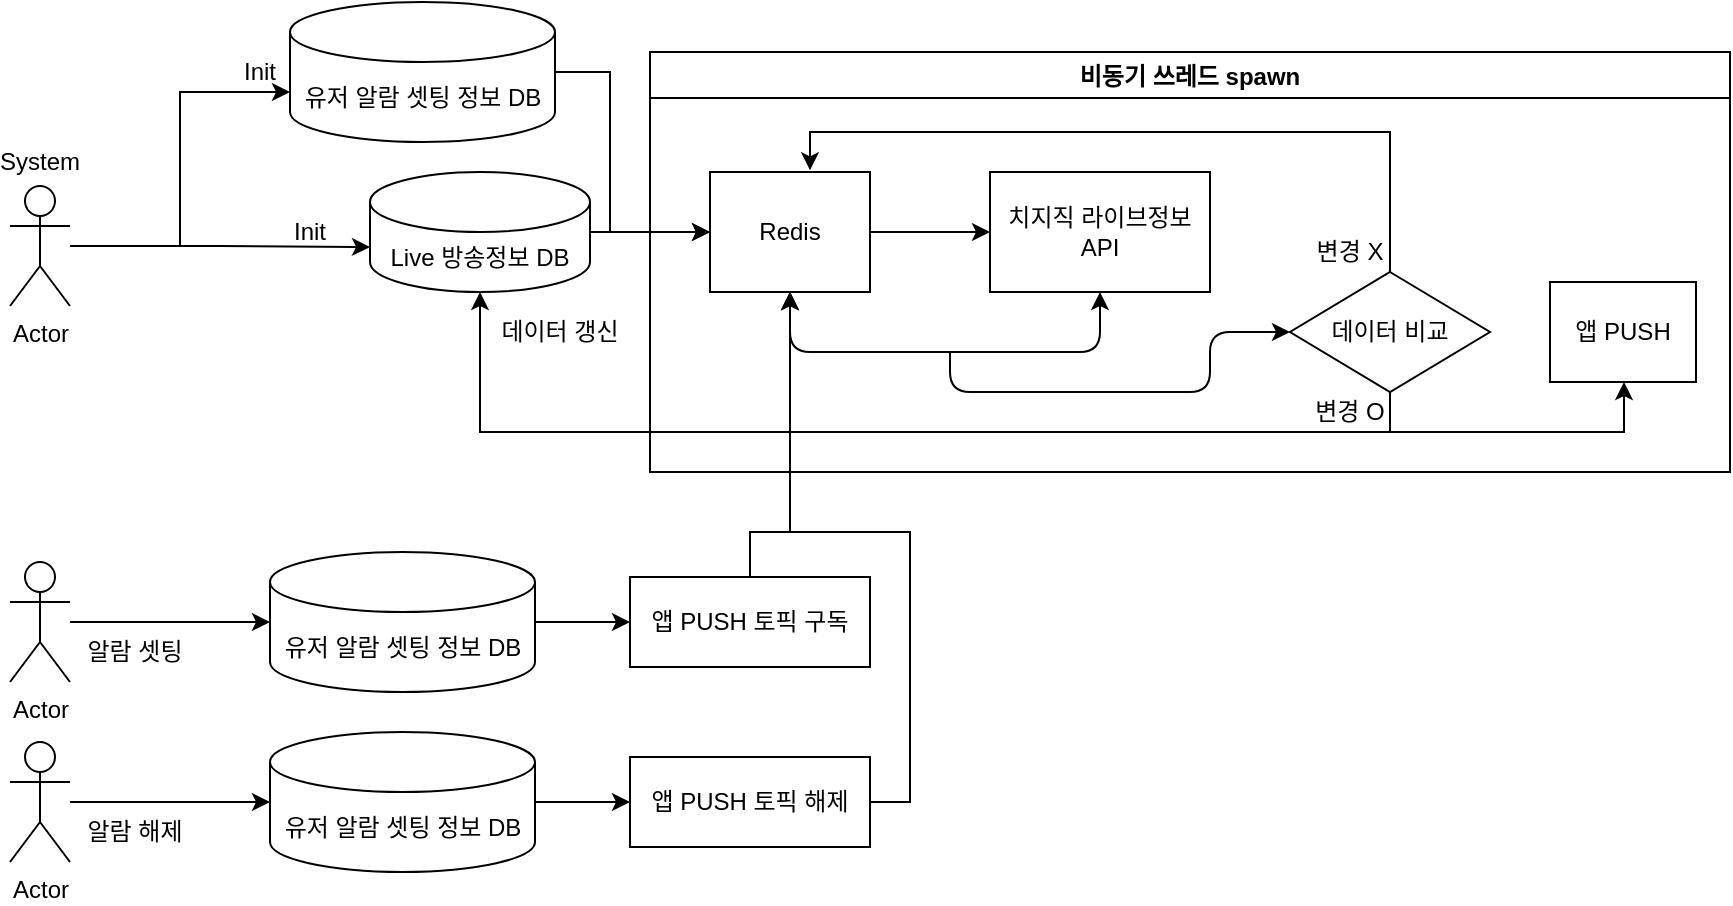 <mxfile version="26.0.11">
  <diagram id="C5RBs43oDa-KdzZeNtuy" name="Page-1">
    <mxGraphModel dx="851" dy="574" grid="1" gridSize="10" guides="1" tooltips="1" connect="1" arrows="1" fold="1" page="1" pageScale="1" pageWidth="827" pageHeight="1169" math="0" shadow="0">
      <root>
        <mxCell id="WIyWlLk6GJQsqaUBKTNV-0" />
        <mxCell id="WIyWlLk6GJQsqaUBKTNV-1" parent="WIyWlLk6GJQsqaUBKTNV-0" />
        <mxCell id="VPWLwuRcQdVPkfl_rOIG-31" style="edgeStyle=orthogonalEdgeStyle;rounded=0;orthogonalLoop=1;jettySize=auto;html=1;entryX=0;entryY=0;entryDx=0;entryDy=37.5;entryPerimeter=0;" parent="WIyWlLk6GJQsqaUBKTNV-1" source="VPWLwuRcQdVPkfl_rOIG-0" target="VPWLwuRcQdVPkfl_rOIG-3" edge="1">
          <mxGeometry relative="1" as="geometry" />
        </mxCell>
        <mxCell id="VPWLwuRcQdVPkfl_rOIG-0" value="Actor" style="shape=umlActor;verticalLabelPosition=bottom;verticalAlign=top;html=1;outlineConnect=0;" parent="WIyWlLk6GJQsqaUBKTNV-1" vertex="1">
          <mxGeometry x="30" y="187" width="30" height="60" as="geometry" />
        </mxCell>
        <mxCell id="VPWLwuRcQdVPkfl_rOIG-2" value="System" style="text;html=1;strokeColor=none;fillColor=none;align=center;verticalAlign=middle;whiteSpace=wrap;rounded=0;" parent="WIyWlLk6GJQsqaUBKTNV-1" vertex="1">
          <mxGeometry x="25" y="165" width="40" height="20" as="geometry" />
        </mxCell>
        <mxCell id="VPWLwuRcQdVPkfl_rOIG-6" style="edgeStyle=orthogonalEdgeStyle;rounded=0;orthogonalLoop=1;jettySize=auto;html=1;entryX=0;entryY=0.5;entryDx=0;entryDy=0;" parent="WIyWlLk6GJQsqaUBKTNV-1" source="VPWLwuRcQdVPkfl_rOIG-3" target="VPWLwuRcQdVPkfl_rOIG-4" edge="1">
          <mxGeometry relative="1" as="geometry" />
        </mxCell>
        <mxCell id="VPWLwuRcQdVPkfl_rOIG-3" value="Live 방송정보 DB" style="shape=cylinder3;whiteSpace=wrap;html=1;boundedLbl=1;backgroundOutline=1;size=15;" parent="WIyWlLk6GJQsqaUBKTNV-1" vertex="1">
          <mxGeometry x="210" y="180" width="110" height="60" as="geometry" />
        </mxCell>
        <mxCell id="VPWLwuRcQdVPkfl_rOIG-7" style="edgeStyle=orthogonalEdgeStyle;rounded=0;orthogonalLoop=1;jettySize=auto;html=1;entryX=0;entryY=0.5;entryDx=0;entryDy=0;" parent="WIyWlLk6GJQsqaUBKTNV-1" source="VPWLwuRcQdVPkfl_rOIG-4" target="VPWLwuRcQdVPkfl_rOIG-5" edge="1">
          <mxGeometry relative="1" as="geometry" />
        </mxCell>
        <mxCell id="VPWLwuRcQdVPkfl_rOIG-4" value="Redis" style="rounded=0;whiteSpace=wrap;html=1;" parent="WIyWlLk6GJQsqaUBKTNV-1" vertex="1">
          <mxGeometry x="380" y="180" width="80" height="60" as="geometry" />
        </mxCell>
        <mxCell id="VPWLwuRcQdVPkfl_rOIG-5" value="치지직 라이브정보 API" style="rounded=0;whiteSpace=wrap;html=1;" parent="WIyWlLk6GJQsqaUBKTNV-1" vertex="1">
          <mxGeometry x="520" y="180" width="110" height="60" as="geometry" />
        </mxCell>
        <mxCell id="VPWLwuRcQdVPkfl_rOIG-10" value="" style="endArrow=classic;startArrow=classic;html=1;exitX=0.5;exitY=1;exitDx=0;exitDy=0;entryX=0.5;entryY=1;entryDx=0;entryDy=0;" parent="WIyWlLk6GJQsqaUBKTNV-1" source="VPWLwuRcQdVPkfl_rOIG-4" target="VPWLwuRcQdVPkfl_rOIG-5" edge="1">
          <mxGeometry width="50" height="50" relative="1" as="geometry">
            <mxPoint x="470" y="300" as="sourcePoint" />
            <mxPoint x="520" y="250" as="targetPoint" />
            <Array as="points">
              <mxPoint x="420" y="270" />
              <mxPoint x="500" y="270" />
              <mxPoint x="575" y="270" />
            </Array>
          </mxGeometry>
        </mxCell>
        <mxCell id="VPWLwuRcQdVPkfl_rOIG-15" style="edgeStyle=orthogonalEdgeStyle;rounded=0;orthogonalLoop=1;jettySize=auto;html=1;entryX=0.625;entryY=-0.014;entryDx=0;entryDy=0;entryPerimeter=0;" parent="WIyWlLk6GJQsqaUBKTNV-1" source="VPWLwuRcQdVPkfl_rOIG-12" target="VPWLwuRcQdVPkfl_rOIG-4" edge="1">
          <mxGeometry relative="1" as="geometry">
            <Array as="points">
              <mxPoint x="720" y="160" />
              <mxPoint x="430" y="160" />
            </Array>
          </mxGeometry>
        </mxCell>
        <mxCell id="VPWLwuRcQdVPkfl_rOIG-19" style="edgeStyle=orthogonalEdgeStyle;rounded=0;orthogonalLoop=1;jettySize=auto;html=1;entryX=0.5;entryY=1;entryDx=0;entryDy=0;entryPerimeter=0;" parent="WIyWlLk6GJQsqaUBKTNV-1" source="VPWLwuRcQdVPkfl_rOIG-12" target="VPWLwuRcQdVPkfl_rOIG-3" edge="1">
          <mxGeometry relative="1" as="geometry">
            <Array as="points">
              <mxPoint x="720" y="310" />
              <mxPoint x="265" y="310" />
            </Array>
          </mxGeometry>
        </mxCell>
        <mxCell id="VPWLwuRcQdVPkfl_rOIG-12" value="데이터 비교" style="rhombus;whiteSpace=wrap;html=1;" parent="WIyWlLk6GJQsqaUBKTNV-1" vertex="1">
          <mxGeometry x="670" y="230" width="100" height="60" as="geometry" />
        </mxCell>
        <mxCell id="VPWLwuRcQdVPkfl_rOIG-13" value="" style="endArrow=classic;html=1;entryX=0;entryY=0.5;entryDx=0;entryDy=0;" parent="WIyWlLk6GJQsqaUBKTNV-1" target="VPWLwuRcQdVPkfl_rOIG-12" edge="1">
          <mxGeometry width="50" height="50" relative="1" as="geometry">
            <mxPoint x="500" y="270" as="sourcePoint" />
            <mxPoint x="610" y="260" as="targetPoint" />
            <Array as="points">
              <mxPoint x="500" y="290" />
              <mxPoint x="570" y="290" />
              <mxPoint x="630" y="290" />
              <mxPoint x="630" y="260" />
            </Array>
          </mxGeometry>
        </mxCell>
        <mxCell id="VPWLwuRcQdVPkfl_rOIG-16" value="변경 X" style="text;html=1;strokeColor=none;fillColor=none;align=center;verticalAlign=middle;whiteSpace=wrap;rounded=0;" parent="WIyWlLk6GJQsqaUBKTNV-1" vertex="1">
          <mxGeometry x="680" y="210" width="40" height="20" as="geometry" />
        </mxCell>
        <mxCell id="VPWLwuRcQdVPkfl_rOIG-23" style="edgeStyle=orthogonalEdgeStyle;rounded=0;orthogonalLoop=1;jettySize=auto;html=1;exitX=1;exitY=1;exitDx=0;exitDy=0;entryX=0.5;entryY=1;entryDx=0;entryDy=0;" parent="WIyWlLk6GJQsqaUBKTNV-1" source="VPWLwuRcQdVPkfl_rOIG-20" target="VPWLwuRcQdVPkfl_rOIG-21" edge="1">
          <mxGeometry relative="1" as="geometry">
            <Array as="points">
              <mxPoint x="837" y="310" />
              <mxPoint x="837" y="285" />
            </Array>
          </mxGeometry>
        </mxCell>
        <mxCell id="VPWLwuRcQdVPkfl_rOIG-20" value="변경 O" style="text;html=1;strokeColor=none;fillColor=none;align=center;verticalAlign=middle;whiteSpace=wrap;rounded=0;" parent="WIyWlLk6GJQsqaUBKTNV-1" vertex="1">
          <mxGeometry x="680" y="290" width="40" height="20" as="geometry" />
        </mxCell>
        <mxCell id="VPWLwuRcQdVPkfl_rOIG-21" value="앱 PUSH" style="rounded=0;whiteSpace=wrap;html=1;" parent="WIyWlLk6GJQsqaUBKTNV-1" vertex="1">
          <mxGeometry x="800" y="235" width="73" height="50" as="geometry" />
        </mxCell>
        <mxCell id="VPWLwuRcQdVPkfl_rOIG-24" value="데이터 갱신" style="text;html=1;strokeColor=none;fillColor=none;align=center;verticalAlign=middle;whiteSpace=wrap;rounded=0;" parent="WIyWlLk6GJQsqaUBKTNV-1" vertex="1">
          <mxGeometry x="270" y="250" width="70" height="20" as="geometry" />
        </mxCell>
        <mxCell id="VPWLwuRcQdVPkfl_rOIG-29" value="Actor" style="shape=umlActor;verticalLabelPosition=bottom;verticalAlign=top;html=1;outlineConnect=0;" parent="WIyWlLk6GJQsqaUBKTNV-1" vertex="1">
          <mxGeometry x="30" y="375" width="30" height="60" as="geometry" />
        </mxCell>
        <mxCell id="VPWLwuRcQdVPkfl_rOIG-30" value="비동기 쓰레드 spawn" style="swimlane;" parent="WIyWlLk6GJQsqaUBKTNV-1" vertex="1">
          <mxGeometry x="350" y="120" width="540" height="210" as="geometry" />
        </mxCell>
        <mxCell id="VPWLwuRcQdVPkfl_rOIG-32" value="Init" style="text;html=1;strokeColor=none;fillColor=none;align=center;verticalAlign=middle;whiteSpace=wrap;rounded=0;" parent="WIyWlLk6GJQsqaUBKTNV-1" vertex="1">
          <mxGeometry x="160" y="200" width="40" height="20" as="geometry" />
        </mxCell>
        <mxCell id="VPWLwuRcQdVPkfl_rOIG-36" value="알람 셋팅" style="text;html=1;strokeColor=none;fillColor=none;align=center;verticalAlign=middle;whiteSpace=wrap;rounded=0;" parent="WIyWlLk6GJQsqaUBKTNV-1" vertex="1">
          <mxGeometry x="50" y="410" width="85" height="20" as="geometry" />
        </mxCell>
        <mxCell id="v4r0QUiLlWOuxt0UhqLH-4" style="edgeStyle=orthogonalEdgeStyle;rounded=0;orthogonalLoop=1;jettySize=auto;html=1;entryX=0;entryY=0.5;entryDx=0;entryDy=0;" edge="1" parent="WIyWlLk6GJQsqaUBKTNV-1" source="v4r0QUiLlWOuxt0UhqLH-0" target="v4r0QUiLlWOuxt0UhqLH-3">
          <mxGeometry relative="1" as="geometry" />
        </mxCell>
        <mxCell id="v4r0QUiLlWOuxt0UhqLH-0" value="유저 알람 셋팅 정보 DB" style="shape=cylinder3;whiteSpace=wrap;html=1;boundedLbl=1;backgroundOutline=1;size=15;" vertex="1" parent="WIyWlLk6GJQsqaUBKTNV-1">
          <mxGeometry x="160" y="370" width="132.5" height="70" as="geometry" />
        </mxCell>
        <mxCell id="v4r0QUiLlWOuxt0UhqLH-2" style="edgeStyle=orthogonalEdgeStyle;rounded=0;orthogonalLoop=1;jettySize=auto;html=1;entryX=0;entryY=0.5;entryDx=0;entryDy=0;entryPerimeter=0;" edge="1" parent="WIyWlLk6GJQsqaUBKTNV-1" source="VPWLwuRcQdVPkfl_rOIG-29" target="v4r0QUiLlWOuxt0UhqLH-0">
          <mxGeometry relative="1" as="geometry" />
        </mxCell>
        <mxCell id="v4r0QUiLlWOuxt0UhqLH-12" style="edgeStyle=orthogonalEdgeStyle;rounded=0;orthogonalLoop=1;jettySize=auto;html=1;entryX=0.5;entryY=1;entryDx=0;entryDy=0;" edge="1" parent="WIyWlLk6GJQsqaUBKTNV-1" source="v4r0QUiLlWOuxt0UhqLH-3" target="VPWLwuRcQdVPkfl_rOIG-4">
          <mxGeometry relative="1" as="geometry">
            <Array as="points">
              <mxPoint x="400" y="360" />
              <mxPoint x="420" y="360" />
            </Array>
          </mxGeometry>
        </mxCell>
        <mxCell id="v4r0QUiLlWOuxt0UhqLH-3" value="앱 PUSH 토픽 구독" style="rounded=0;whiteSpace=wrap;html=1;" vertex="1" parent="WIyWlLk6GJQsqaUBKTNV-1">
          <mxGeometry x="340" y="382.5" width="120" height="45" as="geometry" />
        </mxCell>
        <mxCell id="v4r0QUiLlWOuxt0UhqLH-6" value="Actor" style="shape=umlActor;verticalLabelPosition=bottom;verticalAlign=top;html=1;outlineConnect=0;" vertex="1" parent="WIyWlLk6GJQsqaUBKTNV-1">
          <mxGeometry x="30" y="465" width="30" height="60" as="geometry" />
        </mxCell>
        <mxCell id="v4r0QUiLlWOuxt0UhqLH-7" value="알람 해제" style="text;html=1;strokeColor=none;fillColor=none;align=center;verticalAlign=middle;whiteSpace=wrap;rounded=0;" vertex="1" parent="WIyWlLk6GJQsqaUBKTNV-1">
          <mxGeometry x="50" y="500" width="85" height="20" as="geometry" />
        </mxCell>
        <mxCell id="v4r0QUiLlWOuxt0UhqLH-8" style="edgeStyle=orthogonalEdgeStyle;rounded=0;orthogonalLoop=1;jettySize=auto;html=1;entryX=0;entryY=0.5;entryDx=0;entryDy=0;" edge="1" parent="WIyWlLk6GJQsqaUBKTNV-1" source="v4r0QUiLlWOuxt0UhqLH-9" target="v4r0QUiLlWOuxt0UhqLH-11">
          <mxGeometry relative="1" as="geometry" />
        </mxCell>
        <mxCell id="v4r0QUiLlWOuxt0UhqLH-9" value="유저 알람 셋팅 정보 DB" style="shape=cylinder3;whiteSpace=wrap;html=1;boundedLbl=1;backgroundOutline=1;size=15;" vertex="1" parent="WIyWlLk6GJQsqaUBKTNV-1">
          <mxGeometry x="160" y="460" width="132.5" height="70" as="geometry" />
        </mxCell>
        <mxCell id="v4r0QUiLlWOuxt0UhqLH-10" style="edgeStyle=orthogonalEdgeStyle;rounded=0;orthogonalLoop=1;jettySize=auto;html=1;entryX=0;entryY=0.5;entryDx=0;entryDy=0;entryPerimeter=0;" edge="1" parent="WIyWlLk6GJQsqaUBKTNV-1" source="v4r0QUiLlWOuxt0UhqLH-6" target="v4r0QUiLlWOuxt0UhqLH-9">
          <mxGeometry relative="1" as="geometry" />
        </mxCell>
        <mxCell id="v4r0QUiLlWOuxt0UhqLH-13" style="edgeStyle=orthogonalEdgeStyle;rounded=0;orthogonalLoop=1;jettySize=auto;html=1;entryX=0.5;entryY=1;entryDx=0;entryDy=0;" edge="1" parent="WIyWlLk6GJQsqaUBKTNV-1" source="v4r0QUiLlWOuxt0UhqLH-11" target="VPWLwuRcQdVPkfl_rOIG-4">
          <mxGeometry relative="1" as="geometry">
            <Array as="points">
              <mxPoint x="480" y="495" />
              <mxPoint x="480" y="360" />
              <mxPoint x="420" y="360" />
            </Array>
          </mxGeometry>
        </mxCell>
        <mxCell id="v4r0QUiLlWOuxt0UhqLH-11" value="앱 PUSH 토픽 해제" style="rounded=0;whiteSpace=wrap;html=1;" vertex="1" parent="WIyWlLk6GJQsqaUBKTNV-1">
          <mxGeometry x="340" y="472.5" width="120" height="45" as="geometry" />
        </mxCell>
        <mxCell id="v4r0QUiLlWOuxt0UhqLH-17" style="edgeStyle=orthogonalEdgeStyle;rounded=0;orthogonalLoop=1;jettySize=auto;html=1;entryX=0;entryY=0.5;entryDx=0;entryDy=0;" edge="1" parent="WIyWlLk6GJQsqaUBKTNV-1" source="v4r0QUiLlWOuxt0UhqLH-14" target="VPWLwuRcQdVPkfl_rOIG-4">
          <mxGeometry relative="1" as="geometry">
            <Array as="points">
              <mxPoint x="330" y="210" />
            </Array>
          </mxGeometry>
        </mxCell>
        <mxCell id="v4r0QUiLlWOuxt0UhqLH-14" value="유저 알람 셋팅 정보 DB" style="shape=cylinder3;whiteSpace=wrap;html=1;boundedLbl=1;backgroundOutline=1;size=15;" vertex="1" parent="WIyWlLk6GJQsqaUBKTNV-1">
          <mxGeometry x="170" y="95" width="132.5" height="70" as="geometry" />
        </mxCell>
        <mxCell id="v4r0QUiLlWOuxt0UhqLH-18" style="edgeStyle=orthogonalEdgeStyle;rounded=0;orthogonalLoop=1;jettySize=auto;html=1;entryX=0;entryY=0;entryDx=0;entryDy=45;entryPerimeter=0;" edge="1" parent="WIyWlLk6GJQsqaUBKTNV-1" source="VPWLwuRcQdVPkfl_rOIG-0" target="v4r0QUiLlWOuxt0UhqLH-14">
          <mxGeometry relative="1" as="geometry" />
        </mxCell>
        <mxCell id="v4r0QUiLlWOuxt0UhqLH-19" value="Init" style="text;html=1;strokeColor=none;fillColor=none;align=center;verticalAlign=middle;whiteSpace=wrap;rounded=0;" vertex="1" parent="WIyWlLk6GJQsqaUBKTNV-1">
          <mxGeometry x="135" y="120" width="40" height="20" as="geometry" />
        </mxCell>
      </root>
    </mxGraphModel>
  </diagram>
</mxfile>
